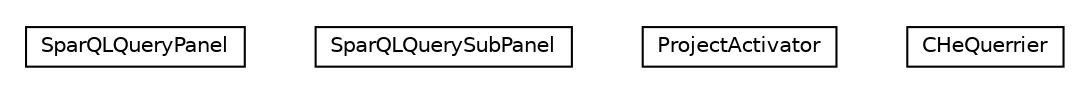 #!/usr/local/bin/dot
#
# Class diagram 
# Generated by UMLGraph version R5_6-24-gf6e263 (http://www.umlgraph.org/)
#

digraph G {
	edge [fontname="Helvetica",fontsize=10,labelfontname="Helvetica",labelfontsize=10];
	node [fontname="Helvetica",fontsize=10,shape=plaintext];
	nodesep=0.25;
	ranksep=0.5;
	// org.universAAL.tools.SparQLQueryPanel
	c1346114 [label=<<table title="org.universAAL.tools.SparQLQueryPanel" border="0" cellborder="1" cellspacing="0" cellpadding="2" port="p" href="./SparQLQueryPanel.html">
		<tr><td><table border="0" cellspacing="0" cellpadding="1">
<tr><td align="center" balign="center"> SparQLQueryPanel </td></tr>
		</table></td></tr>
		</table>>, URL="./SparQLQueryPanel.html", fontname="Helvetica", fontcolor="black", fontsize=10.0];
	// org.universAAL.tools.SparQLQuerySubPanel
	c1346115 [label=<<table title="org.universAAL.tools.SparQLQuerySubPanel" border="0" cellborder="1" cellspacing="0" cellpadding="2" port="p" href="./SparQLQuerySubPanel.html">
		<tr><td><table border="0" cellspacing="0" cellpadding="1">
<tr><td align="center" balign="center"> SparQLQuerySubPanel </td></tr>
		</table></td></tr>
		</table>>, URL="./SparQLQuerySubPanel.html", fontname="Helvetica", fontcolor="black", fontsize=10.0];
	// org.universAAL.tools.ProjectActivator
	c1346116 [label=<<table title="org.universAAL.tools.ProjectActivator" border="0" cellborder="1" cellspacing="0" cellpadding="2" port="p" href="./ProjectActivator.html">
		<tr><td><table border="0" cellspacing="0" cellpadding="1">
<tr><td align="center" balign="center"> ProjectActivator </td></tr>
		</table></td></tr>
		</table>>, URL="./ProjectActivator.html", fontname="Helvetica", fontcolor="black", fontsize=10.0];
	// org.universAAL.tools.CHeQuerrier
	c1346117 [label=<<table title="org.universAAL.tools.CHeQuerrier" border="0" cellborder="1" cellspacing="0" cellpadding="2" port="p" href="./CHeQuerrier.html">
		<tr><td><table border="0" cellspacing="0" cellpadding="1">
<tr><td align="center" balign="center"> CHeQuerrier </td></tr>
		</table></td></tr>
		</table>>, URL="./CHeQuerrier.html", fontname="Helvetica", fontcolor="black", fontsize=10.0];
}

